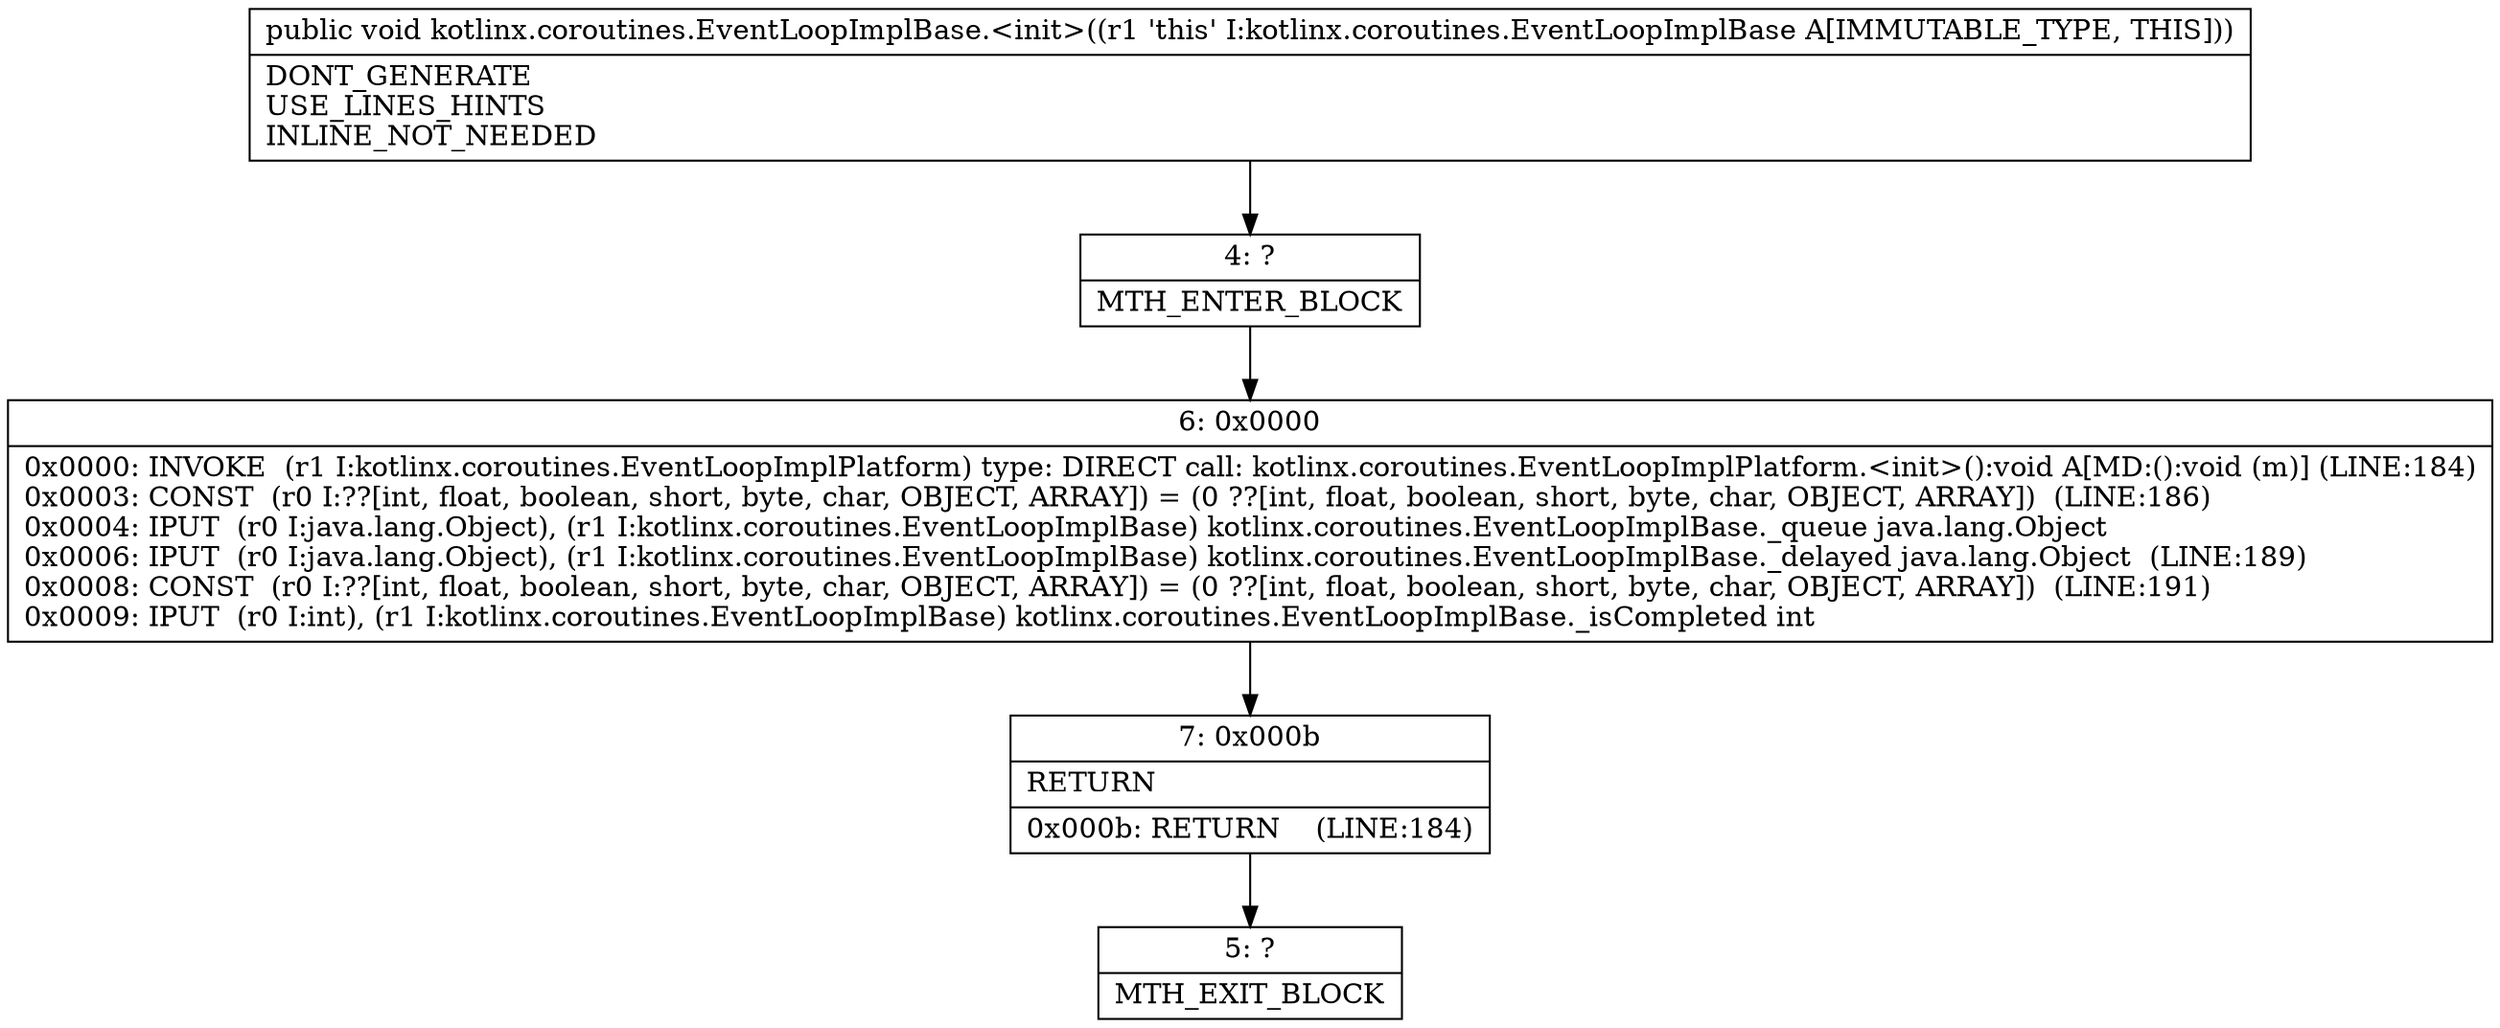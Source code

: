 digraph "CFG forkotlinx.coroutines.EventLoopImplBase.\<init\>()V" {
Node_4 [shape=record,label="{4\:\ ?|MTH_ENTER_BLOCK\l}"];
Node_6 [shape=record,label="{6\:\ 0x0000|0x0000: INVOKE  (r1 I:kotlinx.coroutines.EventLoopImplPlatform) type: DIRECT call: kotlinx.coroutines.EventLoopImplPlatform.\<init\>():void A[MD:():void (m)] (LINE:184)\l0x0003: CONST  (r0 I:??[int, float, boolean, short, byte, char, OBJECT, ARRAY]) = (0 ??[int, float, boolean, short, byte, char, OBJECT, ARRAY])  (LINE:186)\l0x0004: IPUT  (r0 I:java.lang.Object), (r1 I:kotlinx.coroutines.EventLoopImplBase) kotlinx.coroutines.EventLoopImplBase._queue java.lang.Object \l0x0006: IPUT  (r0 I:java.lang.Object), (r1 I:kotlinx.coroutines.EventLoopImplBase) kotlinx.coroutines.EventLoopImplBase._delayed java.lang.Object  (LINE:189)\l0x0008: CONST  (r0 I:??[int, float, boolean, short, byte, char, OBJECT, ARRAY]) = (0 ??[int, float, boolean, short, byte, char, OBJECT, ARRAY])  (LINE:191)\l0x0009: IPUT  (r0 I:int), (r1 I:kotlinx.coroutines.EventLoopImplBase) kotlinx.coroutines.EventLoopImplBase._isCompleted int \l}"];
Node_7 [shape=record,label="{7\:\ 0x000b|RETURN\l|0x000b: RETURN    (LINE:184)\l}"];
Node_5 [shape=record,label="{5\:\ ?|MTH_EXIT_BLOCK\l}"];
MethodNode[shape=record,label="{public void kotlinx.coroutines.EventLoopImplBase.\<init\>((r1 'this' I:kotlinx.coroutines.EventLoopImplBase A[IMMUTABLE_TYPE, THIS]))  | DONT_GENERATE\lUSE_LINES_HINTS\lINLINE_NOT_NEEDED\l}"];
MethodNode -> Node_4;Node_4 -> Node_6;
Node_6 -> Node_7;
Node_7 -> Node_5;
}

